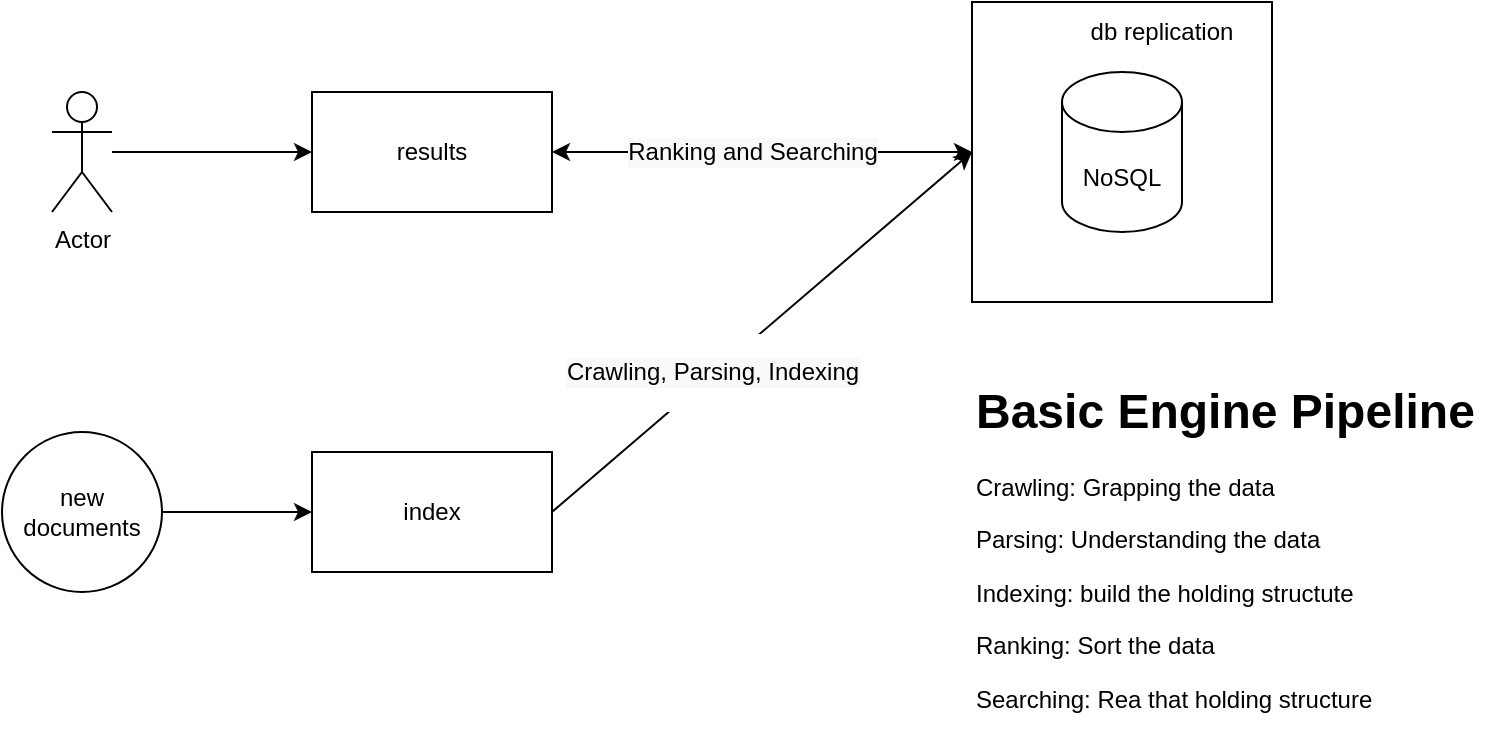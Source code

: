<mxfile version="13.9.2" type="github">
  <diagram id="WSAZXvV8l3Ioj5PMuX5o" name="Page-1">
    <mxGraphModel dx="868" dy="482" grid="1" gridSize="10" guides="1" tooltips="1" connect="1" arrows="1" fold="1" page="1" pageScale="1" pageWidth="827" pageHeight="1169" math="0" shadow="0">
      <root>
        <mxCell id="0" />
        <mxCell id="1" parent="0" />
        <mxCell id="4zbMG69WDRTjolxLuxar-5" value="" style="whiteSpace=wrap;html=1;aspect=fixed;" parent="1" vertex="1">
          <mxGeometry x="560" y="115" width="150" height="150" as="geometry" />
        </mxCell>
        <mxCell id="4zbMG69WDRTjolxLuxar-1" value="Actor" style="shape=umlActor;verticalLabelPosition=bottom;verticalAlign=top;html=1;outlineConnect=0;" parent="1" vertex="1">
          <mxGeometry x="100" y="160" width="30" height="60" as="geometry" />
        </mxCell>
        <mxCell id="4zbMG69WDRTjolxLuxar-2" value="results" style="rounded=0;whiteSpace=wrap;html=1;" parent="1" vertex="1">
          <mxGeometry x="230" y="160" width="120" height="60" as="geometry" />
        </mxCell>
        <mxCell id="4zbMG69WDRTjolxLuxar-3" value="index" style="rounded=0;whiteSpace=wrap;html=1;" parent="1" vertex="1">
          <mxGeometry x="230" y="340" width="120" height="60" as="geometry" />
        </mxCell>
        <mxCell id="4zbMG69WDRTjolxLuxar-4" value="NoSQL" style="shape=cylinder3;whiteSpace=wrap;html=1;boundedLbl=1;backgroundOutline=1;size=15;" parent="1" vertex="1">
          <mxGeometry x="605" y="150" width="60" height="80" as="geometry" />
        </mxCell>
        <mxCell id="4zbMG69WDRTjolxLuxar-6" value="db replication" style="text;html=1;strokeColor=none;fillColor=none;align=center;verticalAlign=middle;whiteSpace=wrap;rounded=0;" parent="1" vertex="1">
          <mxGeometry x="610" y="120" width="90" height="20" as="geometry" />
        </mxCell>
        <mxCell id="4zbMG69WDRTjolxLuxar-7" value="" style="endArrow=classic;html=1;entryX=0;entryY=0.5;entryDx=0;entryDy=0;" parent="1" source="4zbMG69WDRTjolxLuxar-1" target="4zbMG69WDRTjolxLuxar-2" edge="1">
          <mxGeometry width="50" height="50" relative="1" as="geometry">
            <mxPoint x="120" y="380" as="sourcePoint" />
            <mxPoint x="170" y="330" as="targetPoint" />
          </mxGeometry>
        </mxCell>
        <mxCell id="4zbMG69WDRTjolxLuxar-13" value="new documents" style="ellipse;whiteSpace=wrap;html=1;aspect=fixed;" parent="1" vertex="1">
          <mxGeometry x="75" y="330" width="80" height="80" as="geometry" />
        </mxCell>
        <mxCell id="rZZbJmTeiNXABCnSzov8-1" value="&lt;h1&gt;Basic Engine Pipeline&lt;/h1&gt;&lt;p&gt;Crawling: Grapping the data&lt;/p&gt;&lt;p&gt;Parsing: Understanding the data&lt;/p&gt;&lt;p&gt;Indexing: build the holding structute&lt;/p&gt;&lt;p&gt;Ranking: Sort the data&lt;/p&gt;&lt;p&gt;Searching: Rea that holding structure&lt;/p&gt;" style="text;html=1;strokeColor=none;fillColor=none;spacing=5;spacingTop=-20;whiteSpace=wrap;overflow=hidden;rounded=0;" vertex="1" parent="1">
          <mxGeometry x="557" y="300" width="270" height="180" as="geometry" />
        </mxCell>
        <mxCell id="rZZbJmTeiNXABCnSzov8-3" value="" style="endArrow=classic;html=1;exitX=1;exitY=0.5;exitDx=0;exitDy=0;entryX=0;entryY=0.5;entryDx=0;entryDy=0;" edge="1" parent="1" source="4zbMG69WDRTjolxLuxar-3" target="4zbMG69WDRTjolxLuxar-5">
          <mxGeometry width="50" height="50" relative="1" as="geometry">
            <mxPoint x="390" y="280" as="sourcePoint" />
            <mxPoint x="440" y="230" as="targetPoint" />
          </mxGeometry>
        </mxCell>
        <mxCell id="rZZbJmTeiNXABCnSzov8-5" value="&lt;p style=&quot;font-size: 12px ; text-align: left ; background-color: rgb(248 , 249 , 250)&quot;&gt;Crawling, Parsing, Indexing&lt;/p&gt;" style="edgeLabel;html=1;align=center;verticalAlign=middle;resizable=0;points=[];" vertex="1" connectable="0" parent="rZZbJmTeiNXABCnSzov8-3">
          <mxGeometry x="-0.539" y="1" relative="1" as="geometry">
            <mxPoint x="32.06" y="-27.59" as="offset" />
          </mxGeometry>
        </mxCell>
        <mxCell id="rZZbJmTeiNXABCnSzov8-6" value="" style="endArrow=classic;html=1;entryX=1;entryY=0.5;entryDx=0;entryDy=0;exitX=0;exitY=0.5;exitDx=0;exitDy=0;startArrow=classic;startFill=1;" edge="1" parent="1" source="4zbMG69WDRTjolxLuxar-5" target="4zbMG69WDRTjolxLuxar-2">
          <mxGeometry width="50" height="50" relative="1" as="geometry">
            <mxPoint x="390" y="260" as="sourcePoint" />
            <mxPoint x="440" y="210" as="targetPoint" />
          </mxGeometry>
        </mxCell>
        <mxCell id="rZZbJmTeiNXABCnSzov8-7" value="&lt;p style=&quot;font-size: 12px ; text-align: left ; background-color: rgb(248 , 249 , 250)&quot;&gt;Ranking and&amp;nbsp;Searching&lt;/p&gt;" style="edgeLabel;html=1;align=center;verticalAlign=middle;resizable=0;points=[];" vertex="1" connectable="0" parent="rZZbJmTeiNXABCnSzov8-6">
          <mxGeometry x="0.324" y="5" relative="1" as="geometry">
            <mxPoint x="29" y="-5" as="offset" />
          </mxGeometry>
        </mxCell>
        <mxCell id="rZZbJmTeiNXABCnSzov8-9" value="" style="endArrow=classic;html=1;exitX=1;exitY=0.5;exitDx=0;exitDy=0;" edge="1" parent="1" source="4zbMG69WDRTjolxLuxar-13" target="4zbMG69WDRTjolxLuxar-3">
          <mxGeometry width="50" height="50" relative="1" as="geometry">
            <mxPoint x="390" y="290" as="sourcePoint" />
            <mxPoint x="440" y="240" as="targetPoint" />
          </mxGeometry>
        </mxCell>
      </root>
    </mxGraphModel>
  </diagram>
</mxfile>
